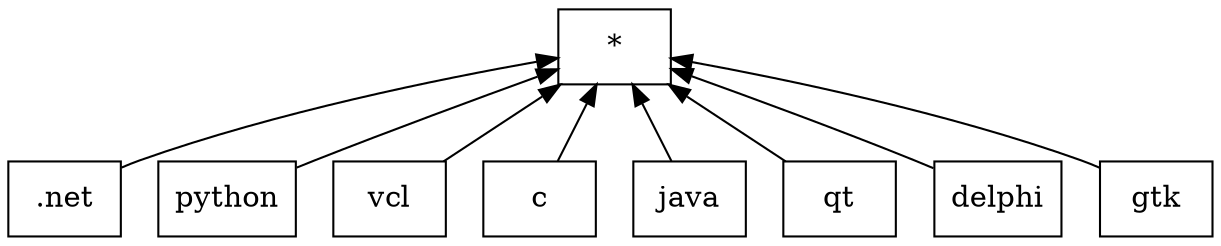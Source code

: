 digraph G { 
 rankdir=BT;
 subgraph ba { 
1 [shape=record,label="{*}"];
2 [shape=record,label="{.net}"];
3 [shape=record,label="{python}"];
4 [shape=record,label="{vcl}"];
5 [shape=record,label="{c}"];
6 [shape=record,label="{java}"];
7 [shape=record,label="{qt}"];
8 [shape=record,label="{delphi}"];
9 [shape=record,label="{gtk}"];
2 -> 1
3 -> 1
4 -> 1
5 -> 1
6 -> 1
7 -> 1
8 -> 1
9 -> 1
}}